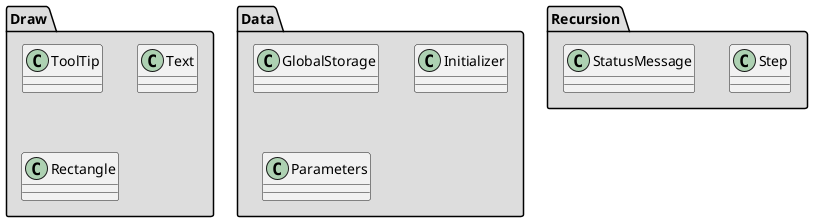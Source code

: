 @startuml core.png

namespace Draw #DDDDDD {
  class ToolTip
  class Text
  class Rectangle
}

namespace Data #DDDDDD {
  class GlobalStorage
  class Initializer
  class Parameters
}

namespace Recursion #DDDDDD {
  class Step
  class StatusMessage
}

@enduml
